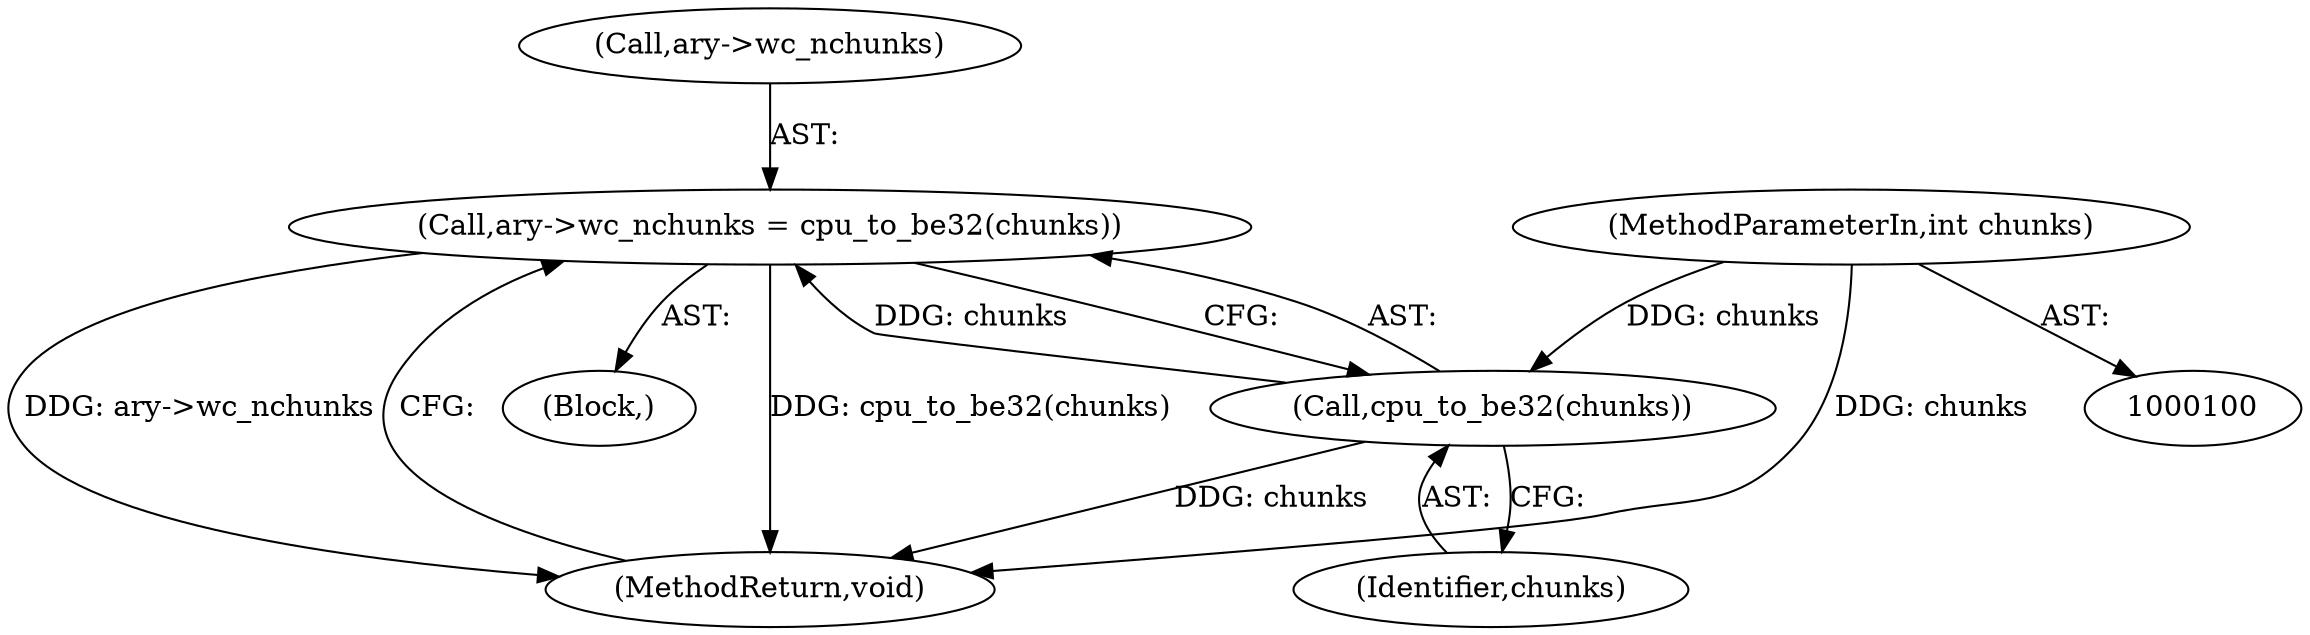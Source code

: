digraph "1_linux_c70422f760c120480fee4de6c38804c72aa26bc1_26@pointer" {
"1000109" [label="(Call,ary->wc_nchunks = cpu_to_be32(chunks))"];
"1000113" [label="(Call,cpu_to_be32(chunks))"];
"1000102" [label="(MethodParameterIn,int chunks)"];
"1000110" [label="(Call,ary->wc_nchunks)"];
"1000103" [label="(Block,)"];
"1000114" [label="(Identifier,chunks)"];
"1000115" [label="(MethodReturn,void)"];
"1000113" [label="(Call,cpu_to_be32(chunks))"];
"1000109" [label="(Call,ary->wc_nchunks = cpu_to_be32(chunks))"];
"1000102" [label="(MethodParameterIn,int chunks)"];
"1000109" -> "1000103"  [label="AST: "];
"1000109" -> "1000113"  [label="CFG: "];
"1000110" -> "1000109"  [label="AST: "];
"1000113" -> "1000109"  [label="AST: "];
"1000115" -> "1000109"  [label="CFG: "];
"1000109" -> "1000115"  [label="DDG: cpu_to_be32(chunks)"];
"1000109" -> "1000115"  [label="DDG: ary->wc_nchunks"];
"1000113" -> "1000109"  [label="DDG: chunks"];
"1000113" -> "1000114"  [label="CFG: "];
"1000114" -> "1000113"  [label="AST: "];
"1000113" -> "1000115"  [label="DDG: chunks"];
"1000102" -> "1000113"  [label="DDG: chunks"];
"1000102" -> "1000100"  [label="AST: "];
"1000102" -> "1000115"  [label="DDG: chunks"];
}
